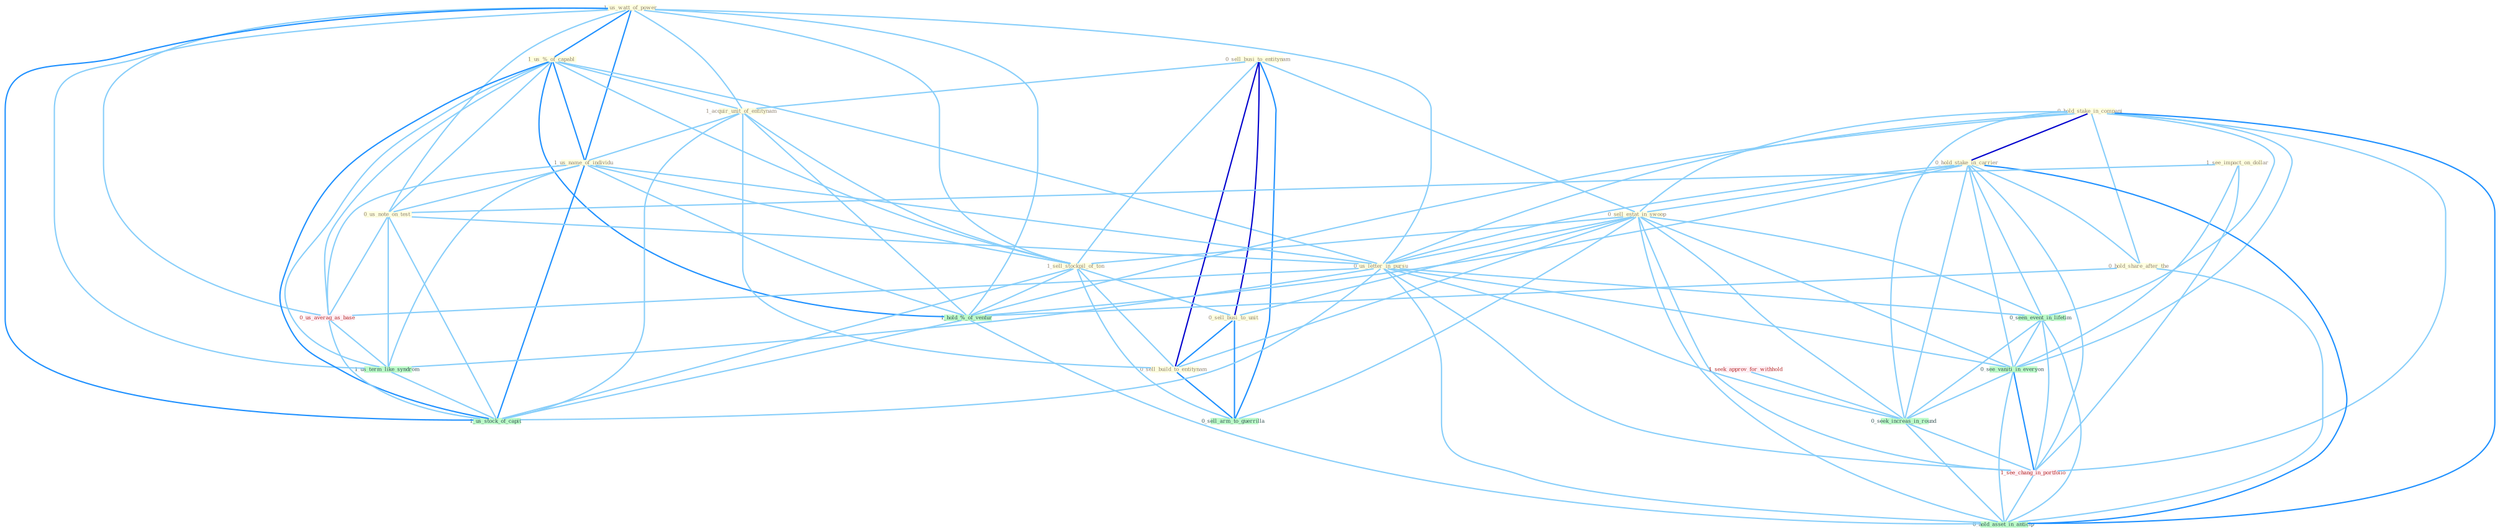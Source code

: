 Graph G{ 
    node
    [shape=polygon,style=filled,width=.5,height=.06,color="#BDFCC9",fixedsize=true,fontsize=4,
    fontcolor="#2f4f4f"];
    {node
    [color="#ffffe0", fontcolor="#8b7d6b"] "0_hold_stake_in_compani " "1_us_watt_of_power " "1_us_%_of_capabl " "0_sell_busi_to_entitynam " "1_acquir_unit_of_entitynam " "0_hold_stake_in_carrier " "1_see_impact_on_dollar " "1_us_name_of_individu " "0_sell_estat_in_swoop " "0_us_note_on_test " "1_sell_stockpil_of_ton " "0_hold_share_after_the " "0_sell_busi_to_unit " "0_sell_build_to_entitynam " "0_us_letter_in_pursu "}
{node [color="#fff0f5", fontcolor="#b22222"] "0_us_averag_as_base " "1_seek_approv_for_withhold " "1_see_chang_in_portfolio "}
edge [color="#B0E2FF"];

	"0_hold_stake_in_compani " -- "0_hold_stake_in_carrier " [w="3", color="#0000cd" , len=0.6];
	"0_hold_stake_in_compani " -- "0_sell_estat_in_swoop " [w="1", color="#87cefa" ];
	"0_hold_stake_in_compani " -- "0_hold_share_after_the " [w="1", color="#87cefa" ];
	"0_hold_stake_in_compani " -- "0_us_letter_in_pursu " [w="1", color="#87cefa" ];
	"0_hold_stake_in_compani " -- "0_seen_event_in_lifetim " [w="1", color="#87cefa" ];
	"0_hold_stake_in_compani " -- "1_hold_%_of_ventur " [w="1", color="#87cefa" ];
	"0_hold_stake_in_compani " -- "0_see_vaniti_in_everyon " [w="1", color="#87cefa" ];
	"0_hold_stake_in_compani " -- "0_seek_increas_in_round " [w="1", color="#87cefa" ];
	"0_hold_stake_in_compani " -- "1_see_chang_in_portfolio " [w="1", color="#87cefa" ];
	"0_hold_stake_in_compani " -- "0_hold_asset_in_anticip " [w="2", color="#1e90ff" , len=0.8];
	"1_us_watt_of_power " -- "1_us_%_of_capabl " [w="2", color="#1e90ff" , len=0.8];
	"1_us_watt_of_power " -- "1_acquir_unit_of_entitynam " [w="1", color="#87cefa" ];
	"1_us_watt_of_power " -- "1_us_name_of_individu " [w="2", color="#1e90ff" , len=0.8];
	"1_us_watt_of_power " -- "0_us_note_on_test " [w="1", color="#87cefa" ];
	"1_us_watt_of_power " -- "1_sell_stockpil_of_ton " [w="1", color="#87cefa" ];
	"1_us_watt_of_power " -- "0_us_letter_in_pursu " [w="1", color="#87cefa" ];
	"1_us_watt_of_power " -- "0_us_averag_as_base " [w="1", color="#87cefa" ];
	"1_us_watt_of_power " -- "1_us_term_like_syndrom " [w="1", color="#87cefa" ];
	"1_us_watt_of_power " -- "1_hold_%_of_ventur " [w="1", color="#87cefa" ];
	"1_us_watt_of_power " -- "1_us_stock_of_capit " [w="2", color="#1e90ff" , len=0.8];
	"1_us_%_of_capabl " -- "1_acquir_unit_of_entitynam " [w="1", color="#87cefa" ];
	"1_us_%_of_capabl " -- "1_us_name_of_individu " [w="2", color="#1e90ff" , len=0.8];
	"1_us_%_of_capabl " -- "0_us_note_on_test " [w="1", color="#87cefa" ];
	"1_us_%_of_capabl " -- "1_sell_stockpil_of_ton " [w="1", color="#87cefa" ];
	"1_us_%_of_capabl " -- "0_us_letter_in_pursu " [w="1", color="#87cefa" ];
	"1_us_%_of_capabl " -- "0_us_averag_as_base " [w="1", color="#87cefa" ];
	"1_us_%_of_capabl " -- "1_us_term_like_syndrom " [w="1", color="#87cefa" ];
	"1_us_%_of_capabl " -- "1_hold_%_of_ventur " [w="2", color="#1e90ff" , len=0.8];
	"1_us_%_of_capabl " -- "1_us_stock_of_capit " [w="2", color="#1e90ff" , len=0.8];
	"0_sell_busi_to_entitynam " -- "1_acquir_unit_of_entitynam " [w="1", color="#87cefa" ];
	"0_sell_busi_to_entitynam " -- "0_sell_estat_in_swoop " [w="1", color="#87cefa" ];
	"0_sell_busi_to_entitynam " -- "1_sell_stockpil_of_ton " [w="1", color="#87cefa" ];
	"0_sell_busi_to_entitynam " -- "0_sell_busi_to_unit " [w="3", color="#0000cd" , len=0.6];
	"0_sell_busi_to_entitynam " -- "0_sell_build_to_entitynam " [w="3", color="#0000cd" , len=0.6];
	"0_sell_busi_to_entitynam " -- "0_sell_arm_to_guerrilla " [w="2", color="#1e90ff" , len=0.8];
	"1_acquir_unit_of_entitynam " -- "1_us_name_of_individu " [w="1", color="#87cefa" ];
	"1_acquir_unit_of_entitynam " -- "1_sell_stockpil_of_ton " [w="1", color="#87cefa" ];
	"1_acquir_unit_of_entitynam " -- "0_sell_build_to_entitynam " [w="1", color="#87cefa" ];
	"1_acquir_unit_of_entitynam " -- "1_hold_%_of_ventur " [w="1", color="#87cefa" ];
	"1_acquir_unit_of_entitynam " -- "1_us_stock_of_capit " [w="1", color="#87cefa" ];
	"0_hold_stake_in_carrier " -- "0_sell_estat_in_swoop " [w="1", color="#87cefa" ];
	"0_hold_stake_in_carrier " -- "0_hold_share_after_the " [w="1", color="#87cefa" ];
	"0_hold_stake_in_carrier " -- "0_us_letter_in_pursu " [w="1", color="#87cefa" ];
	"0_hold_stake_in_carrier " -- "0_seen_event_in_lifetim " [w="1", color="#87cefa" ];
	"0_hold_stake_in_carrier " -- "1_hold_%_of_ventur " [w="1", color="#87cefa" ];
	"0_hold_stake_in_carrier " -- "0_see_vaniti_in_everyon " [w="1", color="#87cefa" ];
	"0_hold_stake_in_carrier " -- "0_seek_increas_in_round " [w="1", color="#87cefa" ];
	"0_hold_stake_in_carrier " -- "1_see_chang_in_portfolio " [w="1", color="#87cefa" ];
	"0_hold_stake_in_carrier " -- "0_hold_asset_in_anticip " [w="2", color="#1e90ff" , len=0.8];
	"1_see_impact_on_dollar " -- "0_us_note_on_test " [w="1", color="#87cefa" ];
	"1_see_impact_on_dollar " -- "0_see_vaniti_in_everyon " [w="1", color="#87cefa" ];
	"1_see_impact_on_dollar " -- "1_see_chang_in_portfolio " [w="1", color="#87cefa" ];
	"1_us_name_of_individu " -- "0_us_note_on_test " [w="1", color="#87cefa" ];
	"1_us_name_of_individu " -- "1_sell_stockpil_of_ton " [w="1", color="#87cefa" ];
	"1_us_name_of_individu " -- "0_us_letter_in_pursu " [w="1", color="#87cefa" ];
	"1_us_name_of_individu " -- "0_us_averag_as_base " [w="1", color="#87cefa" ];
	"1_us_name_of_individu " -- "1_us_term_like_syndrom " [w="1", color="#87cefa" ];
	"1_us_name_of_individu " -- "1_hold_%_of_ventur " [w="1", color="#87cefa" ];
	"1_us_name_of_individu " -- "1_us_stock_of_capit " [w="2", color="#1e90ff" , len=0.8];
	"0_sell_estat_in_swoop " -- "1_sell_stockpil_of_ton " [w="1", color="#87cefa" ];
	"0_sell_estat_in_swoop " -- "0_sell_busi_to_unit " [w="1", color="#87cefa" ];
	"0_sell_estat_in_swoop " -- "0_sell_build_to_entitynam " [w="1", color="#87cefa" ];
	"0_sell_estat_in_swoop " -- "0_us_letter_in_pursu " [w="1", color="#87cefa" ];
	"0_sell_estat_in_swoop " -- "0_seen_event_in_lifetim " [w="1", color="#87cefa" ];
	"0_sell_estat_in_swoop " -- "0_see_vaniti_in_everyon " [w="1", color="#87cefa" ];
	"0_sell_estat_in_swoop " -- "0_sell_arm_to_guerrilla " [w="1", color="#87cefa" ];
	"0_sell_estat_in_swoop " -- "0_seek_increas_in_round " [w="1", color="#87cefa" ];
	"0_sell_estat_in_swoop " -- "1_see_chang_in_portfolio " [w="1", color="#87cefa" ];
	"0_sell_estat_in_swoop " -- "0_hold_asset_in_anticip " [w="1", color="#87cefa" ];
	"0_us_note_on_test " -- "0_us_letter_in_pursu " [w="1", color="#87cefa" ];
	"0_us_note_on_test " -- "0_us_averag_as_base " [w="1", color="#87cefa" ];
	"0_us_note_on_test " -- "1_us_term_like_syndrom " [w="1", color="#87cefa" ];
	"0_us_note_on_test " -- "1_us_stock_of_capit " [w="1", color="#87cefa" ];
	"1_sell_stockpil_of_ton " -- "0_sell_busi_to_unit " [w="1", color="#87cefa" ];
	"1_sell_stockpil_of_ton " -- "0_sell_build_to_entitynam " [w="1", color="#87cefa" ];
	"1_sell_stockpil_of_ton " -- "1_hold_%_of_ventur " [w="1", color="#87cefa" ];
	"1_sell_stockpil_of_ton " -- "0_sell_arm_to_guerrilla " [w="1", color="#87cefa" ];
	"1_sell_stockpil_of_ton " -- "1_us_stock_of_capit " [w="1", color="#87cefa" ];
	"0_hold_share_after_the " -- "1_hold_%_of_ventur " [w="1", color="#87cefa" ];
	"0_hold_share_after_the " -- "0_hold_asset_in_anticip " [w="1", color="#87cefa" ];
	"0_sell_busi_to_unit " -- "0_sell_build_to_entitynam " [w="2", color="#1e90ff" , len=0.8];
	"0_sell_busi_to_unit " -- "0_sell_arm_to_guerrilla " [w="2", color="#1e90ff" , len=0.8];
	"0_sell_build_to_entitynam " -- "0_sell_arm_to_guerrilla " [w="2", color="#1e90ff" , len=0.8];
	"0_us_letter_in_pursu " -- "0_seen_event_in_lifetim " [w="1", color="#87cefa" ];
	"0_us_letter_in_pursu " -- "0_us_averag_as_base " [w="1", color="#87cefa" ];
	"0_us_letter_in_pursu " -- "1_us_term_like_syndrom " [w="1", color="#87cefa" ];
	"0_us_letter_in_pursu " -- "0_see_vaniti_in_everyon " [w="1", color="#87cefa" ];
	"0_us_letter_in_pursu " -- "0_seek_increas_in_round " [w="1", color="#87cefa" ];
	"0_us_letter_in_pursu " -- "1_us_stock_of_capit " [w="1", color="#87cefa" ];
	"0_us_letter_in_pursu " -- "1_see_chang_in_portfolio " [w="1", color="#87cefa" ];
	"0_us_letter_in_pursu " -- "0_hold_asset_in_anticip " [w="1", color="#87cefa" ];
	"0_seen_event_in_lifetim " -- "0_see_vaniti_in_everyon " [w="1", color="#87cefa" ];
	"0_seen_event_in_lifetim " -- "0_seek_increas_in_round " [w="1", color="#87cefa" ];
	"0_seen_event_in_lifetim " -- "1_see_chang_in_portfolio " [w="1", color="#87cefa" ];
	"0_seen_event_in_lifetim " -- "0_hold_asset_in_anticip " [w="1", color="#87cefa" ];
	"0_us_averag_as_base " -- "1_us_term_like_syndrom " [w="1", color="#87cefa" ];
	"0_us_averag_as_base " -- "1_us_stock_of_capit " [w="1", color="#87cefa" ];
	"1_us_term_like_syndrom " -- "1_us_stock_of_capit " [w="1", color="#87cefa" ];
	"1_seek_approv_for_withhold " -- "0_seek_increas_in_round " [w="1", color="#87cefa" ];
	"1_hold_%_of_ventur " -- "1_us_stock_of_capit " [w="1", color="#87cefa" ];
	"1_hold_%_of_ventur " -- "0_hold_asset_in_anticip " [w="1", color="#87cefa" ];
	"0_see_vaniti_in_everyon " -- "0_seek_increas_in_round " [w="1", color="#87cefa" ];
	"0_see_vaniti_in_everyon " -- "1_see_chang_in_portfolio " [w="2", color="#1e90ff" , len=0.8];
	"0_see_vaniti_in_everyon " -- "0_hold_asset_in_anticip " [w="1", color="#87cefa" ];
	"0_seek_increas_in_round " -- "1_see_chang_in_portfolio " [w="1", color="#87cefa" ];
	"0_seek_increas_in_round " -- "0_hold_asset_in_anticip " [w="1", color="#87cefa" ];
	"1_see_chang_in_portfolio " -- "0_hold_asset_in_anticip " [w="1", color="#87cefa" ];
}